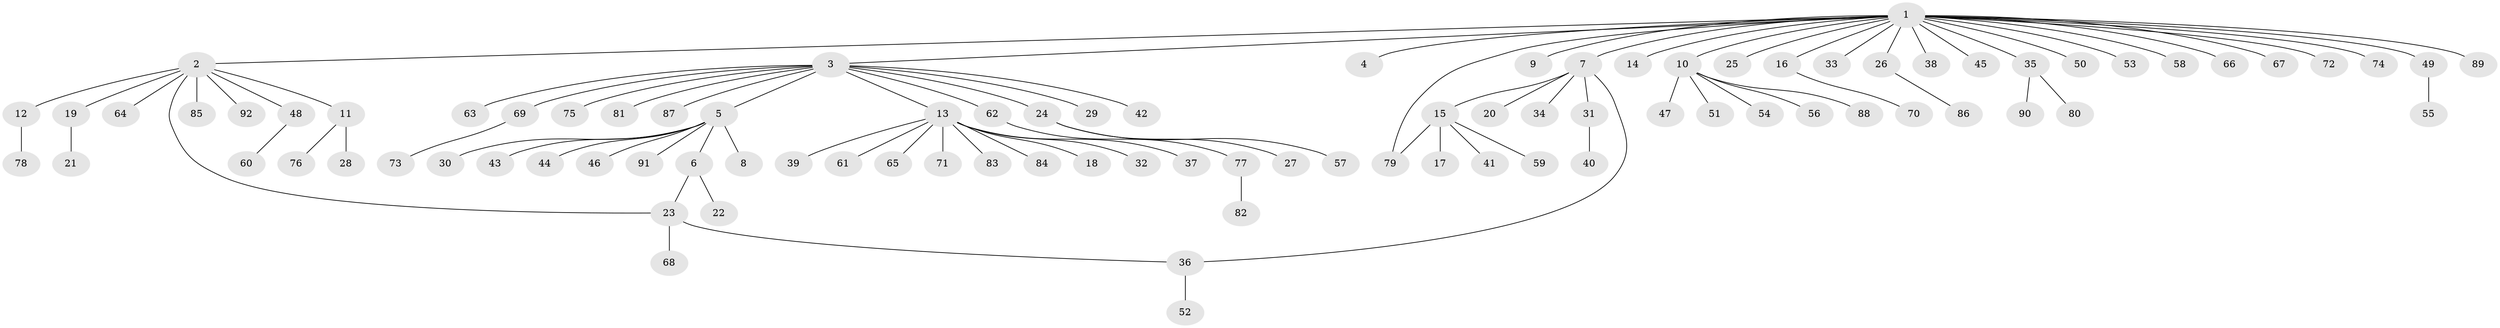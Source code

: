 // original degree distribution, {25: 0.007633587786259542, 10: 0.007633587786259542, 13: 0.007633587786259542, 2: 0.1450381679389313, 9: 0.007633587786259542, 4: 0.04580152671755725, 7: 0.015267175572519083, 1: 0.6946564885496184, 3: 0.04580152671755725, 11: 0.007633587786259542, 8: 0.007633587786259542, 5: 0.007633587786259542}
// Generated by graph-tools (version 1.1) at 2025/50/03/04/25 22:50:27]
// undirected, 92 vertices, 94 edges
graph export_dot {
  node [color=gray90,style=filled];
  1;
  2;
  3;
  4;
  5;
  6;
  7;
  8;
  9;
  10;
  11;
  12;
  13;
  14;
  15;
  16;
  17;
  18;
  19;
  20;
  21;
  22;
  23;
  24;
  25;
  26;
  27;
  28;
  29;
  30;
  31;
  32;
  33;
  34;
  35;
  36;
  37;
  38;
  39;
  40;
  41;
  42;
  43;
  44;
  45;
  46;
  47;
  48;
  49;
  50;
  51;
  52;
  53;
  54;
  55;
  56;
  57;
  58;
  59;
  60;
  61;
  62;
  63;
  64;
  65;
  66;
  67;
  68;
  69;
  70;
  71;
  72;
  73;
  74;
  75;
  76;
  77;
  78;
  79;
  80;
  81;
  82;
  83;
  84;
  85;
  86;
  87;
  88;
  89;
  90;
  91;
  92;
  1 -- 2 [weight=1.0];
  1 -- 3 [weight=1.0];
  1 -- 4 [weight=1.0];
  1 -- 7 [weight=1.0];
  1 -- 9 [weight=1.0];
  1 -- 10 [weight=1.0];
  1 -- 14 [weight=1.0];
  1 -- 16 [weight=1.0];
  1 -- 25 [weight=1.0];
  1 -- 26 [weight=1.0];
  1 -- 33 [weight=1.0];
  1 -- 35 [weight=1.0];
  1 -- 38 [weight=1.0];
  1 -- 45 [weight=1.0];
  1 -- 49 [weight=1.0];
  1 -- 50 [weight=1.0];
  1 -- 53 [weight=1.0];
  1 -- 58 [weight=1.0];
  1 -- 66 [weight=1.0];
  1 -- 67 [weight=1.0];
  1 -- 72 [weight=1.0];
  1 -- 74 [weight=1.0];
  1 -- 79 [weight=1.0];
  1 -- 89 [weight=1.0];
  2 -- 11 [weight=1.0];
  2 -- 12 [weight=1.0];
  2 -- 19 [weight=1.0];
  2 -- 23 [weight=1.0];
  2 -- 48 [weight=1.0];
  2 -- 64 [weight=1.0];
  2 -- 85 [weight=1.0];
  2 -- 92 [weight=1.0];
  3 -- 5 [weight=1.0];
  3 -- 13 [weight=1.0];
  3 -- 24 [weight=1.0];
  3 -- 29 [weight=1.0];
  3 -- 42 [weight=1.0];
  3 -- 62 [weight=1.0];
  3 -- 63 [weight=1.0];
  3 -- 69 [weight=1.0];
  3 -- 75 [weight=1.0];
  3 -- 81 [weight=1.0];
  3 -- 87 [weight=1.0];
  5 -- 6 [weight=1.0];
  5 -- 8 [weight=1.0];
  5 -- 30 [weight=1.0];
  5 -- 43 [weight=1.0];
  5 -- 44 [weight=1.0];
  5 -- 46 [weight=1.0];
  5 -- 91 [weight=1.0];
  6 -- 22 [weight=1.0];
  6 -- 23 [weight=1.0];
  7 -- 15 [weight=1.0];
  7 -- 20 [weight=1.0];
  7 -- 31 [weight=1.0];
  7 -- 34 [weight=1.0];
  7 -- 36 [weight=1.0];
  10 -- 47 [weight=1.0];
  10 -- 51 [weight=1.0];
  10 -- 54 [weight=1.0];
  10 -- 56 [weight=1.0];
  10 -- 88 [weight=1.0];
  11 -- 28 [weight=1.0];
  11 -- 76 [weight=1.0];
  12 -- 78 [weight=1.0];
  13 -- 18 [weight=1.0];
  13 -- 32 [weight=1.0];
  13 -- 37 [weight=1.0];
  13 -- 39 [weight=1.0];
  13 -- 61 [weight=1.0];
  13 -- 65 [weight=1.0];
  13 -- 71 [weight=1.0];
  13 -- 83 [weight=1.0];
  13 -- 84 [weight=1.0];
  15 -- 17 [weight=1.0];
  15 -- 41 [weight=3.0];
  15 -- 59 [weight=1.0];
  15 -- 79 [weight=1.0];
  16 -- 70 [weight=1.0];
  19 -- 21 [weight=1.0];
  23 -- 36 [weight=1.0];
  23 -- 68 [weight=1.0];
  24 -- 27 [weight=1.0];
  24 -- 57 [weight=1.0];
  26 -- 86 [weight=1.0];
  31 -- 40 [weight=1.0];
  35 -- 80 [weight=1.0];
  35 -- 90 [weight=1.0];
  36 -- 52 [weight=1.0];
  48 -- 60 [weight=1.0];
  49 -- 55 [weight=1.0];
  62 -- 77 [weight=1.0];
  69 -- 73 [weight=1.0];
  77 -- 82 [weight=2.0];
}
